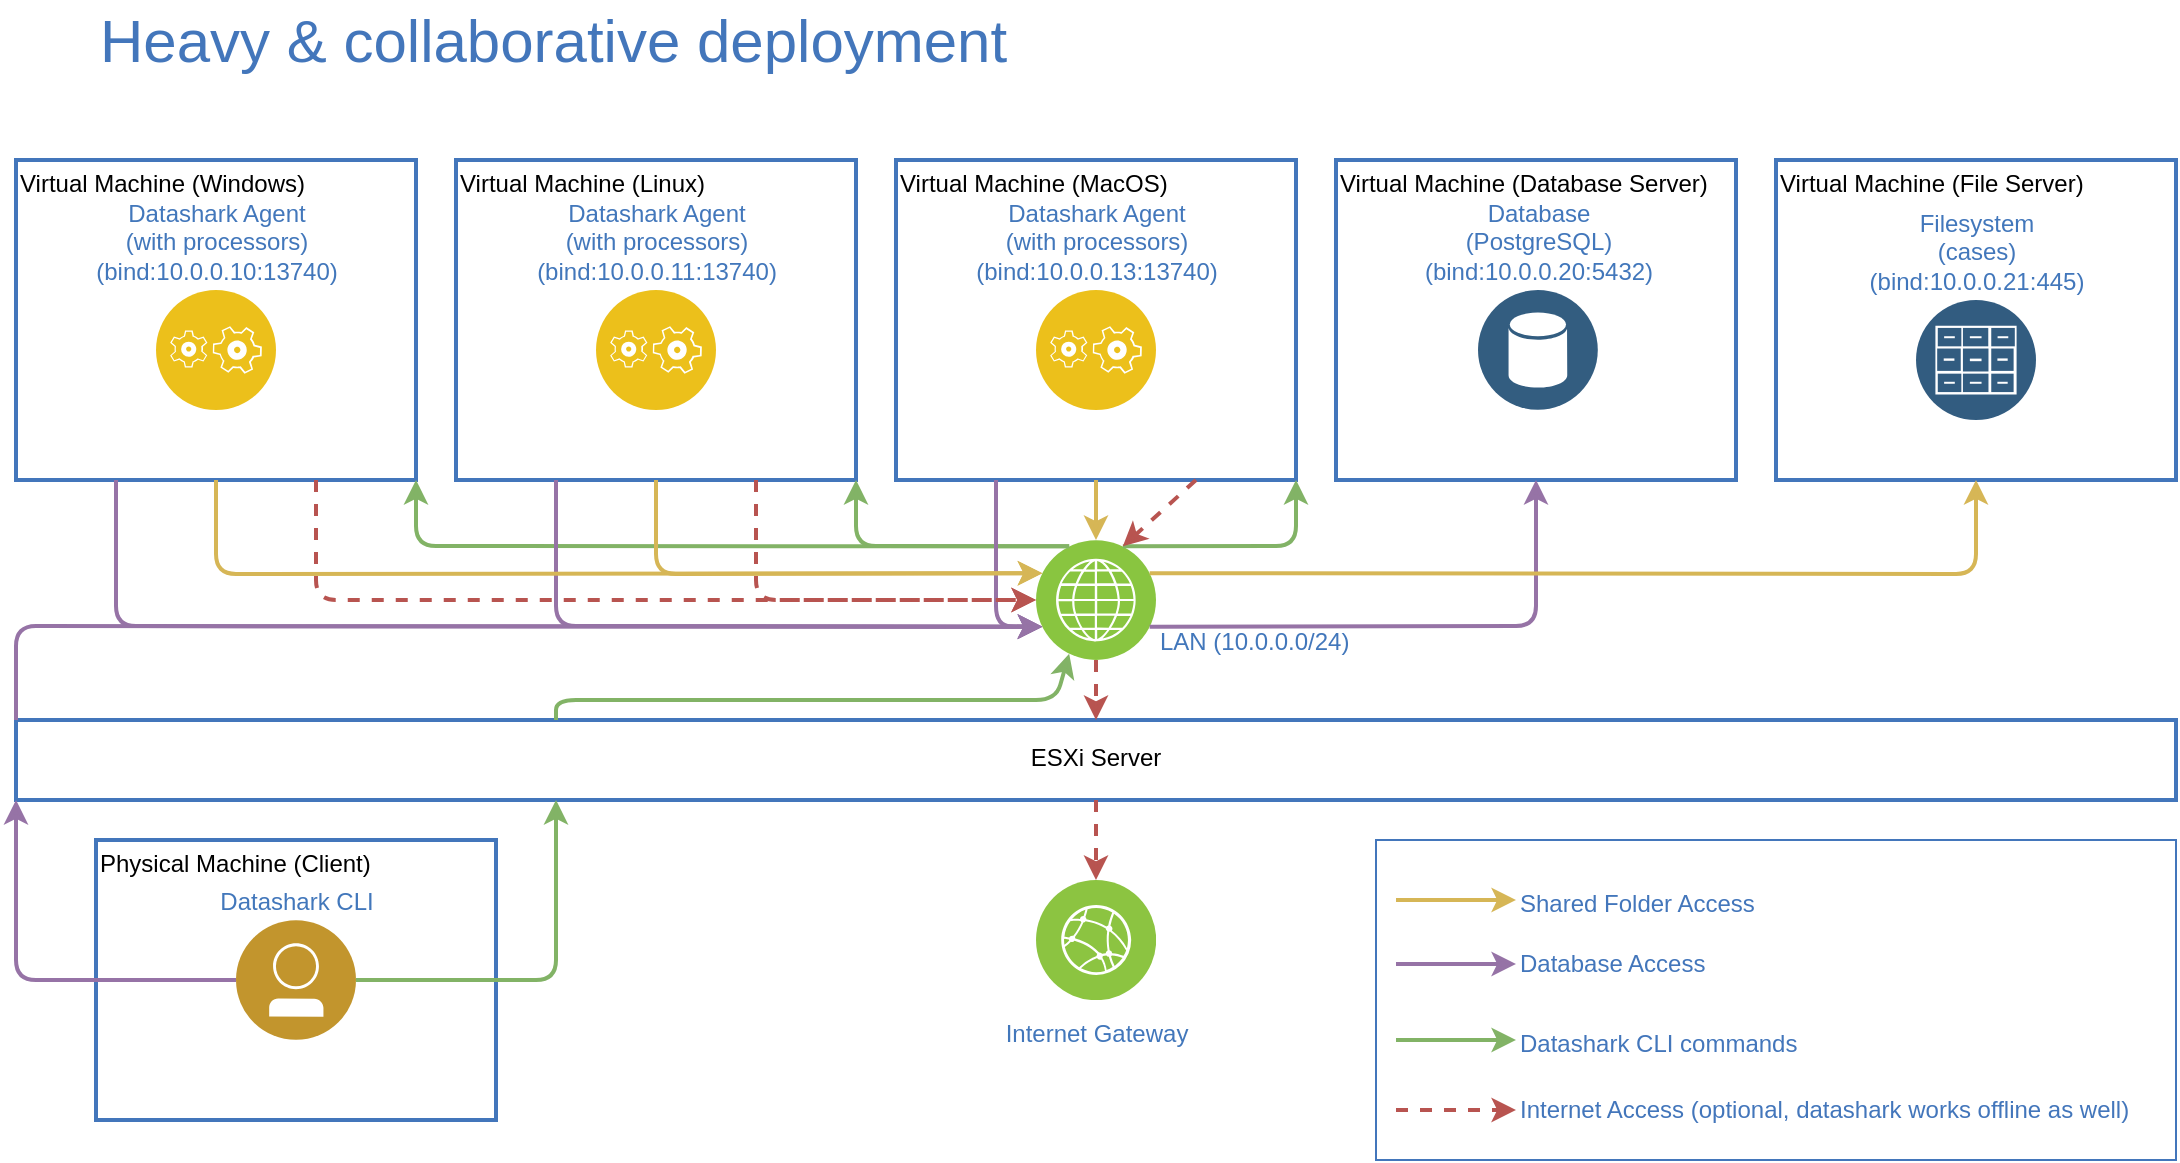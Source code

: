 <mxfile version="15.1.3" type="device"><diagram id="0d7cefc2-ccd6-e077-73ed-a8e48b0cddf6" name="Page-1"><mxGraphModel dx="1668" dy="866" grid="1" gridSize="10" guides="1" tooltips="1" connect="1" arrows="1" fold="1" page="1" pageScale="1" pageWidth="1169" pageHeight="827" background="none" math="0" shadow="0"><root><mxCell id="0"/><mxCell id="1" parent="0"/><mxCell id="rzyssVDSt5g04zdk43D6-106" value="ESXi Server" style="fontStyle=0;verticalAlign=middle;align=center;spacingTop=-2;fillColor=none;rounded=0;whiteSpace=wrap;html=1;strokeColor=#4376BB;strokeWidth=2;dashed=0;container=1;collapsible=0;expand=0;recursiveResize=0;labelPosition=center;verticalLabelPosition=middle;" parent="1" vertex="1"><mxGeometry x="40" y="400" width="1080" height="40" as="geometry"/></mxCell><mxCell id="rzyssVDSt5g04zdk43D6-145" value="" style="fontStyle=0;verticalAlign=top;align=left;spacingTop=-2;fillColor=none;rounded=0;whiteSpace=wrap;html=1;strokeColor=#4376BB;strokeWidth=1;dashed=0;container=1;collapsible=0;expand=0;recursiveResize=0;fontSize=16;fontColor=#4376BB;" parent="1" vertex="1"><mxGeometry x="720" y="460" width="400" height="160" as="geometry"/></mxCell><mxCell id="rzyssVDSt5g04zdk43D6-155" value="&lt;font style=&quot;font-size: 12px&quot;&gt;Datashark CLI commands&lt;/font&gt;" style="text;html=1;strokeColor=none;fillColor=none;align=left;verticalAlign=middle;whiteSpace=wrap;rounded=0;fontSize=16;fontColor=#4376BB;" parent="rzyssVDSt5g04zdk43D6-145" vertex="1"><mxGeometry x="70" y="90" width="190" height="20" as="geometry"/></mxCell><mxCell id="rzyssVDSt5g04zdk43D6-146" value="" style="html=1;labelBackgroundColor=#ffffff;endArrow=classic;endFill=1;endSize=6;jettySize=auto;orthogonalLoop=1;strokeWidth=2;fontSize=14;fontColor=#4376BB;fillColor=#f8cecc;strokeColor=#b85450;dashed=1;" parent="rzyssVDSt5g04zdk43D6-145" edge="1"><mxGeometry width="60" height="60" relative="1" as="geometry"><mxPoint x="10" y="135" as="sourcePoint"/><mxPoint x="70" y="135" as="targetPoint"/><Array as="points"/></mxGeometry></mxCell><mxCell id="rzyssVDSt5g04zdk43D6-152" value="&lt;font style=&quot;font-size: 12px&quot;&gt;Internet Access (optional, datashark works offline as well)&lt;/font&gt;" style="text;html=1;strokeColor=none;fillColor=none;align=left;verticalAlign=middle;whiteSpace=wrap;rounded=0;fontSize=16;fontColor=#4376BB;" parent="rzyssVDSt5g04zdk43D6-145" vertex="1"><mxGeometry x="70" y="123" width="320" height="20" as="geometry"/></mxCell><mxCell id="rzyssVDSt5g04zdk43D6-148" value="" style="html=1;labelBackgroundColor=#ffffff;endArrow=classic;endFill=1;endSize=6;jettySize=auto;orthogonalLoop=1;strokeWidth=2;fontSize=14;fontColor=#4376BB;fillColor=#e1d5e7;strokeColor=#9673a6;" parent="rzyssVDSt5g04zdk43D6-145" edge="1"><mxGeometry width="60" height="60" relative="1" as="geometry"><mxPoint x="10" y="62" as="sourcePoint"/><mxPoint x="70" y="62" as="targetPoint"/></mxGeometry></mxCell><mxCell id="rzyssVDSt5g04zdk43D6-153" value="&lt;font style=&quot;font-size: 12px&quot;&gt;Database Access&lt;/font&gt;" style="text;html=1;strokeColor=none;fillColor=none;align=left;verticalAlign=middle;whiteSpace=wrap;rounded=0;fontSize=16;fontColor=#4376BB;" parent="rzyssVDSt5g04zdk43D6-145" vertex="1"><mxGeometry x="70" y="50" width="140" height="20" as="geometry"/></mxCell><mxCell id="rzyssVDSt5g04zdk43D6-147" value="" style="html=1;labelBackgroundColor=#ffffff;endArrow=classic;endFill=1;endSize=6;jettySize=auto;orthogonalLoop=1;strokeWidth=2;fontSize=14;fontColor=#4376BB;exitX=1;exitY=0.75;exitDx=0;exitDy=0;fillColor=#fff2cc;strokeColor=#d6b656;" parent="rzyssVDSt5g04zdk43D6-145" edge="1"><mxGeometry width="60" height="60" relative="1" as="geometry"><mxPoint x="10.003" y="29.996" as="sourcePoint"/><mxPoint x="70" y="30" as="targetPoint"/></mxGeometry></mxCell><mxCell id="rzyssVDSt5g04zdk43D6-154" value="&lt;font style=&quot;font-size: 12px&quot;&gt;Shared Folder Access&lt;/font&gt;" style="text;html=1;strokeColor=none;fillColor=none;align=left;verticalAlign=middle;whiteSpace=wrap;rounded=0;fontSize=16;fontColor=#4376BB;" parent="rzyssVDSt5g04zdk43D6-145" vertex="1"><mxGeometry x="70" y="20" width="140" height="20" as="geometry"/></mxCell><mxCell id="rzyssVDSt5g04zdk43D6-107" value="Virtual Machine (Windows)" style="fontStyle=0;verticalAlign=top;align=left;spacingTop=-2;fillColor=none;rounded=0;whiteSpace=wrap;html=1;strokeWidth=2;dashed=0;container=1;collapsible=0;expand=0;recursiveResize=0;strokeColor=#4376BB;" parent="1" vertex="1"><mxGeometry x="40" y="120" width="200" height="160" as="geometry"/></mxCell><mxCell id="rzyssVDSt5g04zdk43D6-122" value="Datashark Agent &lt;br&gt;(with processors)&lt;br&gt;(bind:10.0.0.10:13740)" style="aspect=fixed;perimeter=ellipsePerimeter;html=1;align=center;shadow=0;dashed=0;fontColor=#4277BB;labelBackgroundColor=#ffffff;fontSize=12;spacingTop=3;image;image=img/lib/ibm/applications/application_logic.svg;strokeColor=#4376BB;strokeWidth=2;labelPosition=center;verticalLabelPosition=top;verticalAlign=bottom;" parent="rzyssVDSt5g04zdk43D6-107" vertex="1"><mxGeometry x="70" y="65" width="60" height="60" as="geometry"/></mxCell><mxCell id="rzyssVDSt5g04zdk43D6-118" value="Internet Gateway" style="aspect=fixed;perimeter=ellipsePerimeter;html=1;align=center;shadow=0;dashed=0;fontColor=#4277BB;labelBackgroundColor=#ffffff;fontSize=12;spacingTop=3;image;image=img/lib/ibm/infrastructure/edge_services.svg;strokeWidth=2;" parent="1" vertex="1"><mxGeometry x="550" y="480" width="60" height="60" as="geometry"/></mxCell><mxCell id="rzyssVDSt5g04zdk43D6-121" value="Heavy &amp;amp; collaborative deployment" style="text;html=1;strokeColor=none;fillColor=none;align=left;verticalAlign=middle;whiteSpace=wrap;rounded=0;fontSize=30;fontColor=#4376BB;" parent="1" vertex="1"><mxGeometry x="80" y="40" width="600" height="40" as="geometry"/></mxCell><mxCell id="rzyssVDSt5g04zdk43D6-111" value="LAN (10.0.0.0/24)" style="aspect=fixed;perimeter=ellipsePerimeter;html=1;align=left;shadow=0;dashed=0;fontColor=#4277BB;labelBackgroundColor=#ffffff;fontSize=12;spacingTop=3;image;image=img/lib/ibm/infrastructure/channels.svg;strokeWidth=2;labelPosition=right;verticalLabelPosition=middle;verticalAlign=bottom;" parent="1" vertex="1"><mxGeometry x="550" y="310" width="60" height="60" as="geometry"/></mxCell><mxCell id="rzyssVDSt5g04zdk43D6-149" value="" style="html=1;labelBackgroundColor=#ffffff;endArrow=classic;endFill=1;endSize=6;jettySize=auto;orthogonalLoop=1;strokeWidth=2;fontSize=14;fontColor=#4376BB;fillColor=#d5e8d4;strokeColor=#82b366;" parent="1" edge="1"><mxGeometry width="60" height="60" relative="1" as="geometry"><mxPoint x="730" y="560" as="sourcePoint"/><mxPoint x="790" y="560" as="targetPoint"/><Array as="points"/></mxGeometry></mxCell><mxCell id="YN9WeCdAoTYzNVoiVYyv-1" value="Virtual Machine (Linux)" style="fontStyle=0;verticalAlign=top;align=left;spacingTop=-2;fillColor=none;rounded=0;whiteSpace=wrap;html=1;strokeWidth=2;dashed=0;container=1;collapsible=0;expand=0;recursiveResize=0;strokeColor=#4376BB;" vertex="1" parent="1"><mxGeometry x="260" y="120" width="200" height="160" as="geometry"/></mxCell><mxCell id="YN9WeCdAoTYzNVoiVYyv-2" value="Datashark Agent &lt;br&gt;(with processors)&lt;br&gt;(bind:10.0.0.11:13740)" style="aspect=fixed;perimeter=ellipsePerimeter;html=1;align=center;shadow=0;dashed=0;fontColor=#4277BB;labelBackgroundColor=#ffffff;fontSize=12;spacingTop=3;image;image=img/lib/ibm/applications/application_logic.svg;strokeColor=#4376BB;strokeWidth=2;labelPosition=center;verticalLabelPosition=top;verticalAlign=bottom;" vertex="1" parent="YN9WeCdAoTYzNVoiVYyv-1"><mxGeometry x="70" y="65" width="60" height="60" as="geometry"/></mxCell><mxCell id="YN9WeCdAoTYzNVoiVYyv-3" value="Virtual Machine (MacOS)" style="fontStyle=0;verticalAlign=top;align=left;spacingTop=-2;fillColor=none;rounded=0;whiteSpace=wrap;html=1;strokeWidth=2;dashed=0;container=1;collapsible=0;expand=0;recursiveResize=0;strokeColor=#4376BB;" vertex="1" parent="1"><mxGeometry x="480" y="120" width="200" height="160" as="geometry"/></mxCell><mxCell id="YN9WeCdAoTYzNVoiVYyv-4" value="Datashark Agent &lt;br&gt;(with processors)&lt;br&gt;(bind:10.0.0.13:13740)" style="aspect=fixed;perimeter=ellipsePerimeter;html=1;align=center;shadow=0;dashed=0;fontColor=#4277BB;labelBackgroundColor=#ffffff;fontSize=12;spacingTop=3;image;image=img/lib/ibm/applications/application_logic.svg;strokeColor=#4376BB;strokeWidth=2;labelPosition=center;verticalLabelPosition=top;verticalAlign=bottom;" vertex="1" parent="YN9WeCdAoTYzNVoiVYyv-3"><mxGeometry x="70" y="65" width="60" height="60" as="geometry"/></mxCell><mxCell id="YN9WeCdAoTYzNVoiVYyv-14" value="Virtual Machine (Database Server)" style="fontStyle=0;verticalAlign=top;align=left;spacingTop=-2;fillColor=none;rounded=0;whiteSpace=wrap;html=1;strokeWidth=2;dashed=0;container=1;collapsible=0;expand=0;recursiveResize=0;strokeColor=#4376BB;" vertex="1" parent="1"><mxGeometry x="700" y="120" width="200" height="160" as="geometry"/></mxCell><mxCell id="YN9WeCdAoTYzNVoiVYyv-16" value="Database&lt;br&gt;(PostgreSQL)&lt;br&gt;(bind:10.0.0.20:5432)" style="aspect=fixed;perimeter=ellipsePerimeter;html=1;align=center;shadow=0;dashed=0;fontColor=#4277BB;labelBackgroundColor=#ffffff;fontSize=12;spacingTop=3;image;image=img/lib/ibm/data/data_services.svg;strokeWidth=2;labelPosition=center;verticalLabelPosition=top;verticalAlign=bottom;" vertex="1" parent="YN9WeCdAoTYzNVoiVYyv-14"><mxGeometry x="71" y="65" width="60" height="60" as="geometry"/></mxCell><mxCell id="YN9WeCdAoTYzNVoiVYyv-17" value="Physical Machine (Client)" style="fontStyle=0;verticalAlign=top;align=left;spacingTop=-2;fillColor=none;rounded=0;whiteSpace=wrap;html=1;strokeWidth=2;dashed=0;container=1;collapsible=0;expand=0;recursiveResize=0;strokeColor=#4376BB;" vertex="1" parent="1"><mxGeometry x="80" y="460" width="200" height="140" as="geometry"/></mxCell><mxCell id="rzyssVDSt5g04zdk43D6-128" value="Datashark CLI" style="aspect=fixed;perimeter=ellipsePerimeter;html=1;align=center;shadow=0;dashed=0;fontColor=#4277BB;labelBackgroundColor=#ffffff;fontSize=12;spacingTop=3;image;image=img/lib/ibm/users/user.svg;strokeColor=#4376BB;strokeWidth=2;labelPosition=center;verticalLabelPosition=top;verticalAlign=bottom;" parent="YN9WeCdAoTYzNVoiVYyv-17" vertex="1"><mxGeometry x="70" y="40" width="60" height="60" as="geometry"/></mxCell><mxCell id="YN9WeCdAoTYzNVoiVYyv-20" value="" style="html=1;labelBackgroundColor=#ffffff;endArrow=classic;endFill=1;endSize=6;jettySize=auto;orthogonalLoop=1;strokeWidth=2;fontSize=14;fontColor=#4376BB;fillColor=#f8cecc;strokeColor=#b85450;dashed=1;entryX=0.5;entryY=0;entryDx=0;entryDy=0;exitX=0.5;exitY=1;exitDx=0;exitDy=0;" edge="1" parent="1" source="rzyssVDSt5g04zdk43D6-106" target="rzyssVDSt5g04zdk43D6-118"><mxGeometry width="60" height="60" relative="1" as="geometry"><mxPoint x="250" y="529" as="sourcePoint"/><mxPoint x="310" y="529" as="targetPoint"/><Array as="points"/></mxGeometry></mxCell><mxCell id="YN9WeCdAoTYzNVoiVYyv-24" value="Virtual Machine (File Server)" style="fontStyle=0;verticalAlign=top;align=left;spacingTop=-2;fillColor=none;rounded=0;whiteSpace=wrap;html=1;strokeWidth=2;dashed=0;container=1;collapsible=0;expand=0;recursiveResize=0;strokeColor=#4376BB;" vertex="1" parent="1"><mxGeometry x="920" y="120" width="200" height="160" as="geometry"/></mxCell><mxCell id="YN9WeCdAoTYzNVoiVYyv-19" value="Filesystem&lt;br&gt;(cases)&lt;br&gt;(bind:10.0.0.21:445)" style="aspect=fixed;perimeter=ellipsePerimeter;html=1;align=center;shadow=0;dashed=0;fontColor=#4277BB;labelBackgroundColor=#ffffff;fontSize=12;spacingTop=3;image;image=img/lib/ibm/data/file_repository.svg;strokeWidth=2;labelPosition=center;verticalLabelPosition=top;verticalAlign=bottom;" vertex="1" parent="YN9WeCdAoTYzNVoiVYyv-24"><mxGeometry x="70" y="70" width="60" height="60" as="geometry"/></mxCell><mxCell id="YN9WeCdAoTYzNVoiVYyv-27" value="" style="html=1;labelBackgroundColor=#ffffff;endArrow=classic;endFill=1;endSize=6;jettySize=auto;orthogonalLoop=1;strokeWidth=2;fontSize=14;fontColor=#4376BB;fillColor=#e1d5e7;strokeColor=#9673a6;entryX=0.5;entryY=1;entryDx=0;entryDy=0;exitX=1;exitY=0.75;exitDx=0;exitDy=0;" edge="1" parent="1" source="rzyssVDSt5g04zdk43D6-111" target="YN9WeCdAoTYzNVoiVYyv-14"><mxGeometry width="60" height="60" relative="1" as="geometry"><mxPoint x="60" y="712" as="sourcePoint"/><mxPoint x="120" y="712" as="targetPoint"/><Array as="points"><mxPoint x="800" y="353"/></Array></mxGeometry></mxCell><mxCell id="YN9WeCdAoTYzNVoiVYyv-28" value="" style="html=1;labelBackgroundColor=#ffffff;endArrow=classic;endFill=1;endSize=6;jettySize=auto;orthogonalLoop=1;strokeWidth=2;fontSize=14;fontColor=#4376BB;exitX=1;exitY=0.25;exitDx=0;exitDy=0;fillColor=#fff2cc;strokeColor=#d6b656;entryX=0.5;entryY=1;entryDx=0;entryDy=0;" edge="1" parent="1" source="rzyssVDSt5g04zdk43D6-111" target="YN9WeCdAoTYzNVoiVYyv-24"><mxGeometry width="60" height="60" relative="1" as="geometry"><mxPoint x="720.003" y="339.496" as="sourcePoint"/><mxPoint x="780" y="339.5" as="targetPoint"/><Array as="points"><mxPoint x="1020" y="327"/></Array></mxGeometry></mxCell><mxCell id="YN9WeCdAoTYzNVoiVYyv-29" value="" style="html=1;labelBackgroundColor=#ffffff;endArrow=classic;endFill=1;endSize=6;jettySize=auto;orthogonalLoop=1;strokeWidth=2;fontSize=14;fontColor=#4376BB;fillColor=#f8cecc;strokeColor=#b85450;dashed=1;entryX=0.5;entryY=0;entryDx=0;entryDy=0;exitX=0.5;exitY=1;exitDx=0;exitDy=0;" edge="1" parent="1" source="rzyssVDSt5g04zdk43D6-111" target="rzyssVDSt5g04zdk43D6-106"><mxGeometry width="60" height="60" relative="1" as="geometry"><mxPoint x="590" y="450" as="sourcePoint"/><mxPoint x="590" y="490" as="targetPoint"/><Array as="points"/></mxGeometry></mxCell><mxCell id="YN9WeCdAoTYzNVoiVYyv-31" value="" style="html=1;labelBackgroundColor=#ffffff;endArrow=classic;endFill=1;endSize=6;jettySize=auto;orthogonalLoop=1;strokeWidth=2;fontSize=14;fontColor=#4376BB;fillColor=#d5e8d4;strokeColor=#82b366;entryX=0.25;entryY=1;entryDx=0;entryDy=0;exitX=1;exitY=0.5;exitDx=0;exitDy=0;" edge="1" parent="1" source="rzyssVDSt5g04zdk43D6-128" target="rzyssVDSt5g04zdk43D6-106"><mxGeometry width="60" height="60" relative="1" as="geometry"><mxPoint x="740" y="570" as="sourcePoint"/><mxPoint x="800" y="570" as="targetPoint"/><Array as="points"><mxPoint x="310" y="530"/></Array></mxGeometry></mxCell><mxCell id="YN9WeCdAoTYzNVoiVYyv-32" value="" style="html=1;labelBackgroundColor=#ffffff;endArrow=classic;endFill=1;endSize=6;jettySize=auto;orthogonalLoop=1;strokeWidth=2;fontSize=14;fontColor=#4376BB;fillColor=#d5e8d4;strokeColor=#82b366;exitX=0.25;exitY=0;exitDx=0;exitDy=0;entryX=0.25;entryY=1;entryDx=0;entryDy=0;" edge="1" parent="1" source="rzyssVDSt5g04zdk43D6-106" target="rzyssVDSt5g04zdk43D6-111"><mxGeometry width="60" height="60" relative="1" as="geometry"><mxPoint x="740" y="570" as="sourcePoint"/><mxPoint x="560" y="360" as="targetPoint"/><Array as="points"><mxPoint x="310" y="390"/><mxPoint x="560" y="390"/></Array></mxGeometry></mxCell><mxCell id="YN9WeCdAoTYzNVoiVYyv-33" value="" style="html=1;labelBackgroundColor=#ffffff;endArrow=classic;endFill=1;endSize=6;jettySize=auto;orthogonalLoop=1;strokeWidth=2;fontSize=14;fontColor=#4376BB;fillColor=#d5e8d4;strokeColor=#82b366;entryX=1;entryY=1;entryDx=0;entryDy=0;exitX=0.25;exitY=0;exitDx=0;exitDy=0;" edge="1" parent="1" source="rzyssVDSt5g04zdk43D6-111" target="rzyssVDSt5g04zdk43D6-107"><mxGeometry width="60" height="60" relative="1" as="geometry"><mxPoint x="240" y="320" as="sourcePoint"/><mxPoint x="300" y="320" as="targetPoint"/><Array as="points"><mxPoint x="240" y="313"/></Array></mxGeometry></mxCell><mxCell id="YN9WeCdAoTYzNVoiVYyv-34" value="" style="html=1;labelBackgroundColor=#ffffff;endArrow=classic;endFill=1;endSize=6;jettySize=auto;orthogonalLoop=1;strokeWidth=2;fontSize=14;fontColor=#4376BB;fillColor=#d5e8d4;strokeColor=#82b366;entryX=1;entryY=1;entryDx=0;entryDy=0;exitX=0.25;exitY=0;exitDx=0;exitDy=0;" edge="1" parent="1" source="rzyssVDSt5g04zdk43D6-111" target="YN9WeCdAoTYzNVoiVYyv-1"><mxGeometry width="60" height="60" relative="1" as="geometry"><mxPoint x="563.167" y="336.584" as="sourcePoint"/><mxPoint x="250" y="290" as="targetPoint"/><Array as="points"><mxPoint x="460" y="313"/></Array></mxGeometry></mxCell><mxCell id="YN9WeCdAoTYzNVoiVYyv-35" value="" style="html=1;labelBackgroundColor=#ffffff;endArrow=classic;endFill=1;endSize=6;jettySize=auto;orthogonalLoop=1;strokeWidth=2;fontSize=14;fontColor=#4376BB;fillColor=#d5e8d4;strokeColor=#82b366;entryX=1;entryY=1;entryDx=0;entryDy=0;exitX=0.75;exitY=0;exitDx=0;exitDy=0;" edge="1" parent="1" source="rzyssVDSt5g04zdk43D6-111" target="YN9WeCdAoTYzNVoiVYyv-3"><mxGeometry width="60" height="60" relative="1" as="geometry"><mxPoint x="563.167" y="336.584" as="sourcePoint"/><mxPoint x="470" y="290" as="targetPoint"/><Array as="points"><mxPoint x="680" y="313"/></Array></mxGeometry></mxCell><mxCell id="YN9WeCdAoTYzNVoiVYyv-36" value="" style="html=1;labelBackgroundColor=#ffffff;endArrow=classic;endFill=1;endSize=6;jettySize=auto;orthogonalLoop=1;strokeWidth=2;fontSize=14;fontColor=#4376BB;fillColor=#e1d5e7;strokeColor=#9673a6;exitX=0.25;exitY=1;exitDx=0;exitDy=0;entryX=0;entryY=0.75;entryDx=0;entryDy=0;" edge="1" parent="1" source="rzyssVDSt5g04zdk43D6-107" target="rzyssVDSt5g04zdk43D6-111"><mxGeometry width="60" height="60" relative="1" as="geometry"><mxPoint x="60" y="290" as="sourcePoint"/><mxPoint x="210" y="350" as="targetPoint"/><Array as="points"><mxPoint x="90" y="353"/></Array></mxGeometry></mxCell><mxCell id="YN9WeCdAoTYzNVoiVYyv-37" value="" style="html=1;labelBackgroundColor=#ffffff;endArrow=classic;endFill=1;endSize=6;jettySize=auto;orthogonalLoop=1;strokeWidth=2;fontSize=14;fontColor=#4376BB;fillColor=#e1d5e7;strokeColor=#9673a6;exitX=0.25;exitY=1;exitDx=0;exitDy=0;entryX=0;entryY=0.75;entryDx=0;entryDy=0;" edge="1" parent="1" source="YN9WeCdAoTYzNVoiVYyv-1" target="rzyssVDSt5g04zdk43D6-111"><mxGeometry width="60" height="60" relative="1" as="geometry"><mxPoint x="100" y="290" as="sourcePoint"/><mxPoint x="563.043" y="363.165" as="targetPoint"/><Array as="points"><mxPoint x="310" y="353"/></Array></mxGeometry></mxCell><mxCell id="YN9WeCdAoTYzNVoiVYyv-38" value="" style="html=1;labelBackgroundColor=#ffffff;endArrow=classic;endFill=1;endSize=6;jettySize=auto;orthogonalLoop=1;strokeWidth=2;fontSize=14;fontColor=#4376BB;fillColor=#e1d5e7;strokeColor=#9673a6;exitX=0.25;exitY=1;exitDx=0;exitDy=0;entryX=0;entryY=0.75;entryDx=0;entryDy=0;" edge="1" parent="1" source="YN9WeCdAoTYzNVoiVYyv-3" target="rzyssVDSt5g04zdk43D6-111"><mxGeometry width="60" height="60" relative="1" as="geometry"><mxPoint x="320" y="290" as="sourcePoint"/><mxPoint x="563.043" y="363.165" as="targetPoint"/><Array as="points"><mxPoint x="530" y="353"/></Array></mxGeometry></mxCell><mxCell id="YN9WeCdAoTYzNVoiVYyv-39" value="" style="html=1;labelBackgroundColor=#ffffff;endArrow=classic;endFill=1;endSize=6;jettySize=auto;orthogonalLoop=1;strokeWidth=2;fontSize=14;fontColor=#4376BB;exitX=0.5;exitY=1;exitDx=0;exitDy=0;fillColor=#fff2cc;strokeColor=#d6b656;entryX=0;entryY=0.25;entryDx=0;entryDy=0;" edge="1" parent="1" source="rzyssVDSt5g04zdk43D6-107" target="rzyssVDSt5g04zdk43D6-111"><mxGeometry width="60" height="60" relative="1" as="geometry"><mxPoint x="120.003" y="319.996" as="sourcePoint"/><mxPoint x="180.0" y="320" as="targetPoint"/><Array as="points"><mxPoint x="140" y="327"/></Array></mxGeometry></mxCell><mxCell id="YN9WeCdAoTYzNVoiVYyv-40" value="" style="html=1;labelBackgroundColor=#ffffff;endArrow=classic;endFill=1;endSize=6;jettySize=auto;orthogonalLoop=1;strokeWidth=2;fontSize=14;fontColor=#4376BB;exitX=0.5;exitY=1;exitDx=0;exitDy=0;fillColor=#fff2cc;strokeColor=#d6b656;entryX=0;entryY=0.25;entryDx=0;entryDy=0;" edge="1" parent="1" source="YN9WeCdAoTYzNVoiVYyv-1" target="rzyssVDSt5g04zdk43D6-111"><mxGeometry width="60" height="60" relative="1" as="geometry"><mxPoint x="150" y="290" as="sourcePoint"/><mxPoint x="563.167" y="336.584" as="targetPoint"/><Array as="points"><mxPoint x="360" y="327"/></Array></mxGeometry></mxCell><mxCell id="YN9WeCdAoTYzNVoiVYyv-41" value="" style="html=1;labelBackgroundColor=#ffffff;endArrow=classic;endFill=1;endSize=6;jettySize=auto;orthogonalLoop=1;strokeWidth=2;fontSize=14;fontColor=#4376BB;exitX=0.5;exitY=1;exitDx=0;exitDy=0;fillColor=#fff2cc;strokeColor=#d6b656;" edge="1" parent="1" source="YN9WeCdAoTYzNVoiVYyv-3"><mxGeometry width="60" height="60" relative="1" as="geometry"><mxPoint x="370" y="290" as="sourcePoint"/><mxPoint x="580" y="310" as="targetPoint"/></mxGeometry></mxCell><mxCell id="YN9WeCdAoTYzNVoiVYyv-43" value="" style="html=1;labelBackgroundColor=#ffffff;endArrow=classic;endFill=1;endSize=6;jettySize=auto;orthogonalLoop=1;strokeWidth=2;fontSize=14;fontColor=#4376BB;fillColor=#f8cecc;strokeColor=#b85450;dashed=1;entryX=0.75;entryY=0;entryDx=0;entryDy=0;exitX=0.75;exitY=1;exitDx=0;exitDy=0;" edge="1" parent="1" source="YN9WeCdAoTYzNVoiVYyv-3" target="rzyssVDSt5g04zdk43D6-111"><mxGeometry width="60" height="60" relative="1" as="geometry"><mxPoint x="590.0" y="450" as="sourcePoint"/><mxPoint x="590.0" y="490" as="targetPoint"/><Array as="points"/></mxGeometry></mxCell><mxCell id="YN9WeCdAoTYzNVoiVYyv-44" value="" style="html=1;labelBackgroundColor=#ffffff;endArrow=classic;endFill=1;endSize=6;jettySize=auto;orthogonalLoop=1;strokeWidth=2;fontSize=14;fontColor=#4376BB;fillColor=#f8cecc;strokeColor=#b85450;dashed=1;exitX=0.75;exitY=1;exitDx=0;exitDy=0;entryX=0;entryY=0.5;entryDx=0;entryDy=0;" edge="1" parent="1" source="YN9WeCdAoTYzNVoiVYyv-1" target="rzyssVDSt5g04zdk43D6-111"><mxGeometry width="60" height="60" relative="1" as="geometry"><mxPoint x="640.0" y="290" as="sourcePoint"/><mxPoint x="550" y="340" as="targetPoint"/><Array as="points"><mxPoint x="410" y="340"/></Array></mxGeometry></mxCell><mxCell id="YN9WeCdAoTYzNVoiVYyv-45" value="" style="html=1;labelBackgroundColor=#ffffff;endArrow=classic;endFill=1;endSize=6;jettySize=auto;orthogonalLoop=1;strokeWidth=2;fontSize=14;fontColor=#4376BB;fillColor=#f8cecc;strokeColor=#b85450;dashed=1;exitX=0.75;exitY=1;exitDx=0;exitDy=0;entryX=0;entryY=0.5;entryDx=0;entryDy=0;" edge="1" parent="1" source="rzyssVDSt5g04zdk43D6-107" target="rzyssVDSt5g04zdk43D6-111"><mxGeometry width="60" height="60" relative="1" as="geometry"><mxPoint x="420" y="290" as="sourcePoint"/><mxPoint x="550" y="340" as="targetPoint"/><Array as="points"><mxPoint x="190" y="340"/></Array></mxGeometry></mxCell><mxCell id="YN9WeCdAoTYzNVoiVYyv-46" value="" style="html=1;labelBackgroundColor=#ffffff;endArrow=classic;endFill=1;endSize=6;jettySize=auto;orthogonalLoop=1;strokeWidth=2;fontSize=14;fontColor=#4376BB;fillColor=#e1d5e7;strokeColor=#9673a6;entryX=0;entryY=1;entryDx=0;entryDy=0;exitX=0;exitY=0.5;exitDx=0;exitDy=0;" edge="1" parent="1" source="rzyssVDSt5g04zdk43D6-128" target="rzyssVDSt5g04zdk43D6-106"><mxGeometry width="60" height="60" relative="1" as="geometry"><mxPoint x="319.996" y="592.982" as="sourcePoint"/><mxPoint x="512.95" y="520" as="targetPoint"/><Array as="points"><mxPoint x="40" y="530"/></Array></mxGeometry></mxCell><mxCell id="YN9WeCdAoTYzNVoiVYyv-47" value="" style="html=1;labelBackgroundColor=#ffffff;endArrow=classic;endFill=1;endSize=6;jettySize=auto;orthogonalLoop=1;strokeWidth=2;fontSize=14;fontColor=#4376BB;fillColor=#e1d5e7;strokeColor=#9673a6;entryX=0;entryY=0.75;entryDx=0;entryDy=0;exitX=0;exitY=0;exitDx=0;exitDy=0;" edge="1" parent="1" source="rzyssVDSt5g04zdk43D6-106" target="rzyssVDSt5g04zdk43D6-111"><mxGeometry width="60" height="60" relative="1" as="geometry"><mxPoint x="160" y="540" as="sourcePoint"/><mxPoint x="50.0" y="450" as="targetPoint"/><Array as="points"><mxPoint x="40" y="353"/></Array></mxGeometry></mxCell></root></mxGraphModel></diagram></mxfile>